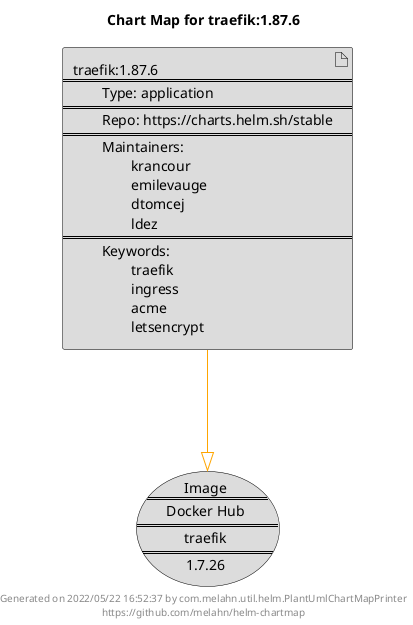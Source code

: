 @startuml
skinparam linetype ortho
skinparam backgroundColor white
skinparam usecaseBorderColor black
skinparam usecaseArrowColor LightSlateGray
skinparam artifactBorderColor black
skinparam artifactArrowColor LightSlateGray

title Chart Map for traefik:1.87.6

'There is one referenced Helm Chart
artifact "traefik:1.87.6\n====\n\tType: application\n====\n\tRepo: https://charts.helm.sh/stable\n====\n\tMaintainers: \n\t\tkrancour\n\t\temilevauge\n\t\tdtomcej\n\t\tldez\n====\n\tKeywords: \n\t\ttraefik\n\t\tingress\n\t\tacme\n\t\tletsencrypt" as traefik_1_87_6 #Gainsboro

'There is one referenced Docker Image
usecase "Image\n====\nDocker Hub\n====\ntraefik\n====\n1.7.26" as traefik_1_7_26 #Gainsboro

'Chart Dependencies
traefik_1_87_6--[#orange]-|>traefik_1_7_26

center footer Generated on 2022/05/22 16:52:37 by com.melahn.util.helm.PlantUmlChartMapPrinter\nhttps://github.com/melahn/helm-chartmap
@enduml
